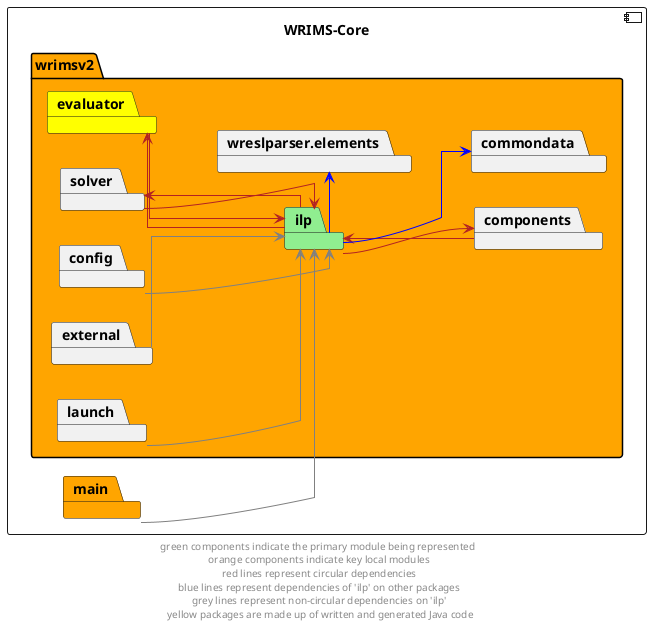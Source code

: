 @startuml
left to right direction
skinparam linetype ortho

component wrims_core as "WRIMS-Core" {
    package wrimsv2 #orange {
        package ilp #lightgreen
        package commondata
        package components
        package evaluator #yellow
        package solver
        package wreslparser.elements

        package config
        package external
        package launch
    }
package main #orange
}

ilp -->  components #firebrick
components -left->  ilp #firebrick
ilp -left->  evaluator #firebrick
evaluator -->  ilp #firebrick
ilp -left->  solver #firebrick
solver -->  ilp #firebrick

ilp -->  commondata #blue
ilp -r->  wreslparser.elements #blue

config --> ilp #grey
external --> ilp #grey
launch --> ilp #grey

main --> ilp #grey

' The following relationships are hidden and used to format the diagram. They do not represent actual dependencies.
'debug -r[hidden]-> evaluator

footer "green components indicate the primary module being represented \n orange components indicate key local modules \n red lines represent circular dependencies \n blue lines represent dependencies of 'ilp' on other packages \n grey lines represent non-circular dependencies on 'ilp' \n yellow packages are made up of written and generated Java code"
@enduml
